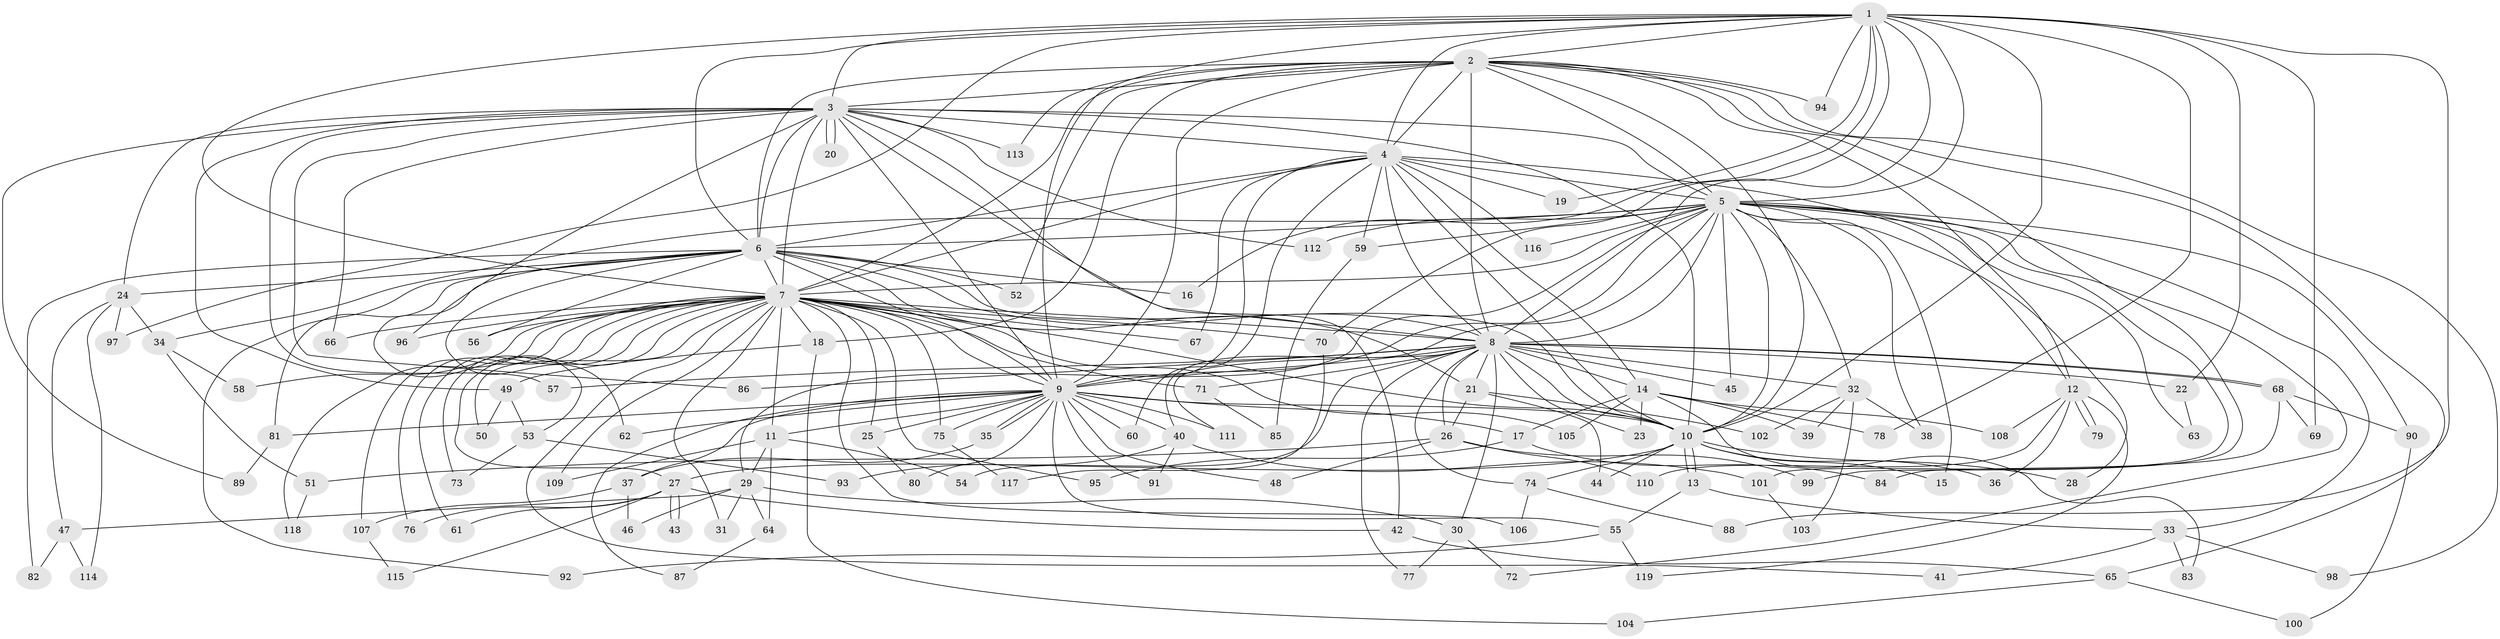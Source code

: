 // coarse degree distribution, {18: 0.011764705882352941, 13: 0.023529411764705882, 17: 0.011764705882352941, 31: 0.011764705882352941, 15: 0.011764705882352941, 29: 0.011764705882352941, 19: 0.011764705882352941, 9: 0.023529411764705882, 7: 0.047058823529411764, 3: 0.07058823529411765, 2: 0.5882352941176471, 6: 0.023529411764705882, 4: 0.08235294117647059, 1: 0.03529411764705882, 8: 0.011764705882352941, 5: 0.023529411764705882}
// Generated by graph-tools (version 1.1) at 2025/49/03/04/25 22:49:52]
// undirected, 119 vertices, 263 edges
graph export_dot {
  node [color=gray90,style=filled];
  1;
  2;
  3;
  4;
  5;
  6;
  7;
  8;
  9;
  10;
  11;
  12;
  13;
  14;
  15;
  16;
  17;
  18;
  19;
  20;
  21;
  22;
  23;
  24;
  25;
  26;
  27;
  28;
  29;
  30;
  31;
  32;
  33;
  34;
  35;
  36;
  37;
  38;
  39;
  40;
  41;
  42;
  43;
  44;
  45;
  46;
  47;
  48;
  49;
  50;
  51;
  52;
  53;
  54;
  55;
  56;
  57;
  58;
  59;
  60;
  61;
  62;
  63;
  64;
  65;
  66;
  67;
  68;
  69;
  70;
  71;
  72;
  73;
  74;
  75;
  76;
  77;
  78;
  79;
  80;
  81;
  82;
  83;
  84;
  85;
  86;
  87;
  88;
  89;
  90;
  91;
  92;
  93;
  94;
  95;
  96;
  97;
  98;
  99;
  100;
  101;
  102;
  103;
  104;
  105;
  106;
  107;
  108;
  109;
  110;
  111;
  112;
  113;
  114;
  115;
  116;
  117;
  118;
  119;
  1 -- 2;
  1 -- 3;
  1 -- 4;
  1 -- 5;
  1 -- 6;
  1 -- 7;
  1 -- 8;
  1 -- 9;
  1 -- 10;
  1 -- 16;
  1 -- 19;
  1 -- 22;
  1 -- 69;
  1 -- 70;
  1 -- 78;
  1 -- 88;
  1 -- 94;
  1 -- 97;
  2 -- 3;
  2 -- 4;
  2 -- 5;
  2 -- 6;
  2 -- 7;
  2 -- 8;
  2 -- 9;
  2 -- 10;
  2 -- 12;
  2 -- 18;
  2 -- 52;
  2 -- 65;
  2 -- 94;
  2 -- 98;
  2 -- 99;
  2 -- 113;
  3 -- 4;
  3 -- 5;
  3 -- 6;
  3 -- 7;
  3 -- 8;
  3 -- 9;
  3 -- 10;
  3 -- 20;
  3 -- 20;
  3 -- 24;
  3 -- 42;
  3 -- 49;
  3 -- 57;
  3 -- 66;
  3 -- 86;
  3 -- 89;
  3 -- 96;
  3 -- 112;
  3 -- 113;
  4 -- 5;
  4 -- 6;
  4 -- 7;
  4 -- 8;
  4 -- 9;
  4 -- 10;
  4 -- 12;
  4 -- 14;
  4 -- 19;
  4 -- 59;
  4 -- 60;
  4 -- 67;
  4 -- 116;
  5 -- 6;
  5 -- 7;
  5 -- 8;
  5 -- 9;
  5 -- 10;
  5 -- 15;
  5 -- 28;
  5 -- 29;
  5 -- 32;
  5 -- 33;
  5 -- 34;
  5 -- 38;
  5 -- 40;
  5 -- 45;
  5 -- 59;
  5 -- 63;
  5 -- 72;
  5 -- 90;
  5 -- 101;
  5 -- 112;
  5 -- 116;
  6 -- 7;
  6 -- 8;
  6 -- 9;
  6 -- 10;
  6 -- 16;
  6 -- 21;
  6 -- 24;
  6 -- 52;
  6 -- 53;
  6 -- 56;
  6 -- 62;
  6 -- 81;
  6 -- 82;
  6 -- 92;
  7 -- 8;
  7 -- 9;
  7 -- 10;
  7 -- 11;
  7 -- 18;
  7 -- 25;
  7 -- 27;
  7 -- 31;
  7 -- 41;
  7 -- 50;
  7 -- 56;
  7 -- 58;
  7 -- 61;
  7 -- 66;
  7 -- 67;
  7 -- 70;
  7 -- 71;
  7 -- 73;
  7 -- 75;
  7 -- 76;
  7 -- 95;
  7 -- 96;
  7 -- 105;
  7 -- 106;
  7 -- 107;
  7 -- 109;
  7 -- 118;
  8 -- 9;
  8 -- 10;
  8 -- 14;
  8 -- 21;
  8 -- 22;
  8 -- 23;
  8 -- 26;
  8 -- 30;
  8 -- 32;
  8 -- 45;
  8 -- 54;
  8 -- 57;
  8 -- 68;
  8 -- 68;
  8 -- 71;
  8 -- 74;
  8 -- 77;
  8 -- 86;
  8 -- 111;
  9 -- 10;
  9 -- 11;
  9 -- 17;
  9 -- 25;
  9 -- 35;
  9 -- 35;
  9 -- 37;
  9 -- 40;
  9 -- 48;
  9 -- 55;
  9 -- 60;
  9 -- 62;
  9 -- 75;
  9 -- 80;
  9 -- 81;
  9 -- 87;
  9 -- 91;
  9 -- 111;
  10 -- 13;
  10 -- 13;
  10 -- 15;
  10 -- 27;
  10 -- 28;
  10 -- 36;
  10 -- 44;
  10 -- 74;
  11 -- 29;
  11 -- 54;
  11 -- 64;
  11 -- 109;
  12 -- 36;
  12 -- 79;
  12 -- 79;
  12 -- 108;
  12 -- 110;
  12 -- 119;
  13 -- 33;
  13 -- 55;
  14 -- 17;
  14 -- 23;
  14 -- 39;
  14 -- 78;
  14 -- 83;
  14 -- 105;
  14 -- 108;
  17 -- 84;
  17 -- 95;
  18 -- 49;
  18 -- 104;
  21 -- 26;
  21 -- 44;
  21 -- 102;
  22 -- 63;
  24 -- 34;
  24 -- 47;
  24 -- 97;
  24 -- 114;
  25 -- 80;
  26 -- 48;
  26 -- 51;
  26 -- 99;
  26 -- 110;
  27 -- 42;
  27 -- 43;
  27 -- 43;
  27 -- 61;
  27 -- 76;
  27 -- 115;
  29 -- 30;
  29 -- 31;
  29 -- 46;
  29 -- 47;
  29 -- 64;
  30 -- 72;
  30 -- 77;
  32 -- 38;
  32 -- 39;
  32 -- 102;
  32 -- 103;
  33 -- 41;
  33 -- 83;
  33 -- 98;
  34 -- 51;
  34 -- 58;
  35 -- 37;
  37 -- 46;
  37 -- 107;
  40 -- 91;
  40 -- 93;
  40 -- 101;
  42 -- 65;
  47 -- 82;
  47 -- 114;
  49 -- 50;
  49 -- 53;
  51 -- 118;
  53 -- 73;
  53 -- 93;
  55 -- 92;
  55 -- 119;
  59 -- 85;
  64 -- 87;
  65 -- 100;
  65 -- 104;
  68 -- 69;
  68 -- 84;
  68 -- 90;
  70 -- 117;
  71 -- 85;
  74 -- 88;
  74 -- 106;
  75 -- 117;
  81 -- 89;
  90 -- 100;
  101 -- 103;
  107 -- 115;
}
